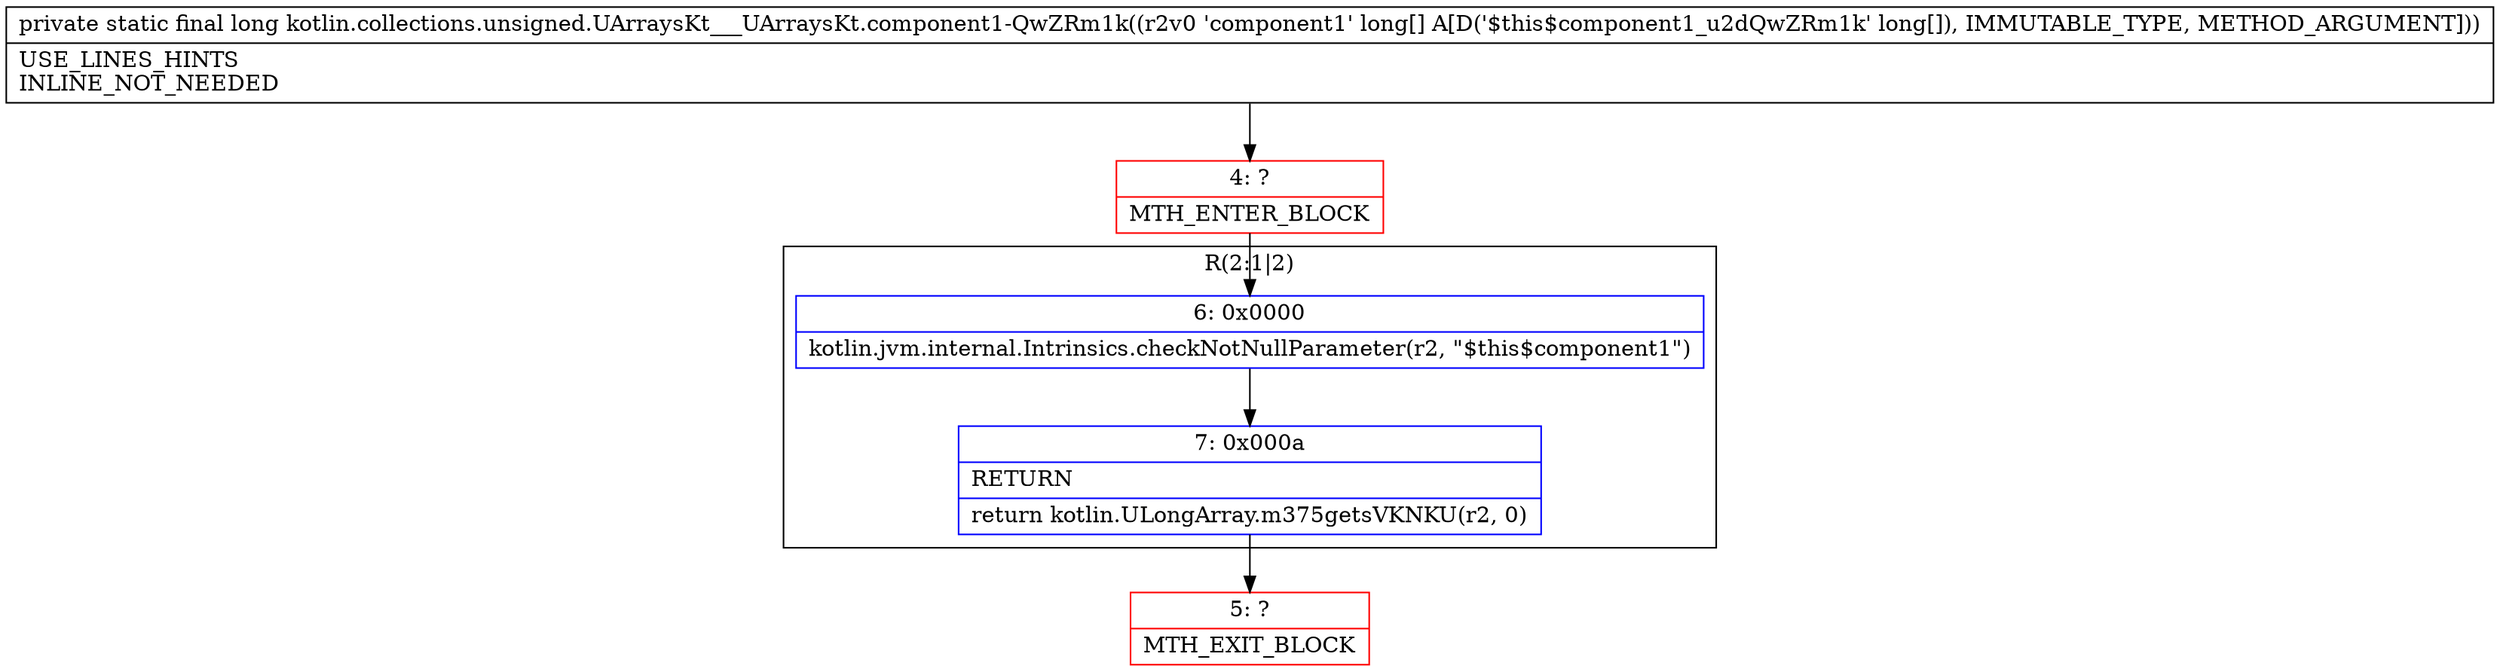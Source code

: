 digraph "CFG forkotlin.collections.unsigned.UArraysKt___UArraysKt.component1\-QwZRm1k([J)J" {
subgraph cluster_Region_7519211 {
label = "R(2:1|2)";
node [shape=record,color=blue];
Node_6 [shape=record,label="{6\:\ 0x0000|kotlin.jvm.internal.Intrinsics.checkNotNullParameter(r2, \"$this$component1\")\l}"];
Node_7 [shape=record,label="{7\:\ 0x000a|RETURN\l|return kotlin.ULongArray.m375getsVKNKU(r2, 0)\l}"];
}
Node_4 [shape=record,color=red,label="{4\:\ ?|MTH_ENTER_BLOCK\l}"];
Node_5 [shape=record,color=red,label="{5\:\ ?|MTH_EXIT_BLOCK\l}"];
MethodNode[shape=record,label="{private static final long kotlin.collections.unsigned.UArraysKt___UArraysKt.component1\-QwZRm1k((r2v0 'component1' long[] A[D('$this$component1_u2dQwZRm1k' long[]), IMMUTABLE_TYPE, METHOD_ARGUMENT]))  | USE_LINES_HINTS\lINLINE_NOT_NEEDED\l}"];
MethodNode -> Node_4;Node_6 -> Node_7;
Node_7 -> Node_5;
Node_4 -> Node_6;
}

